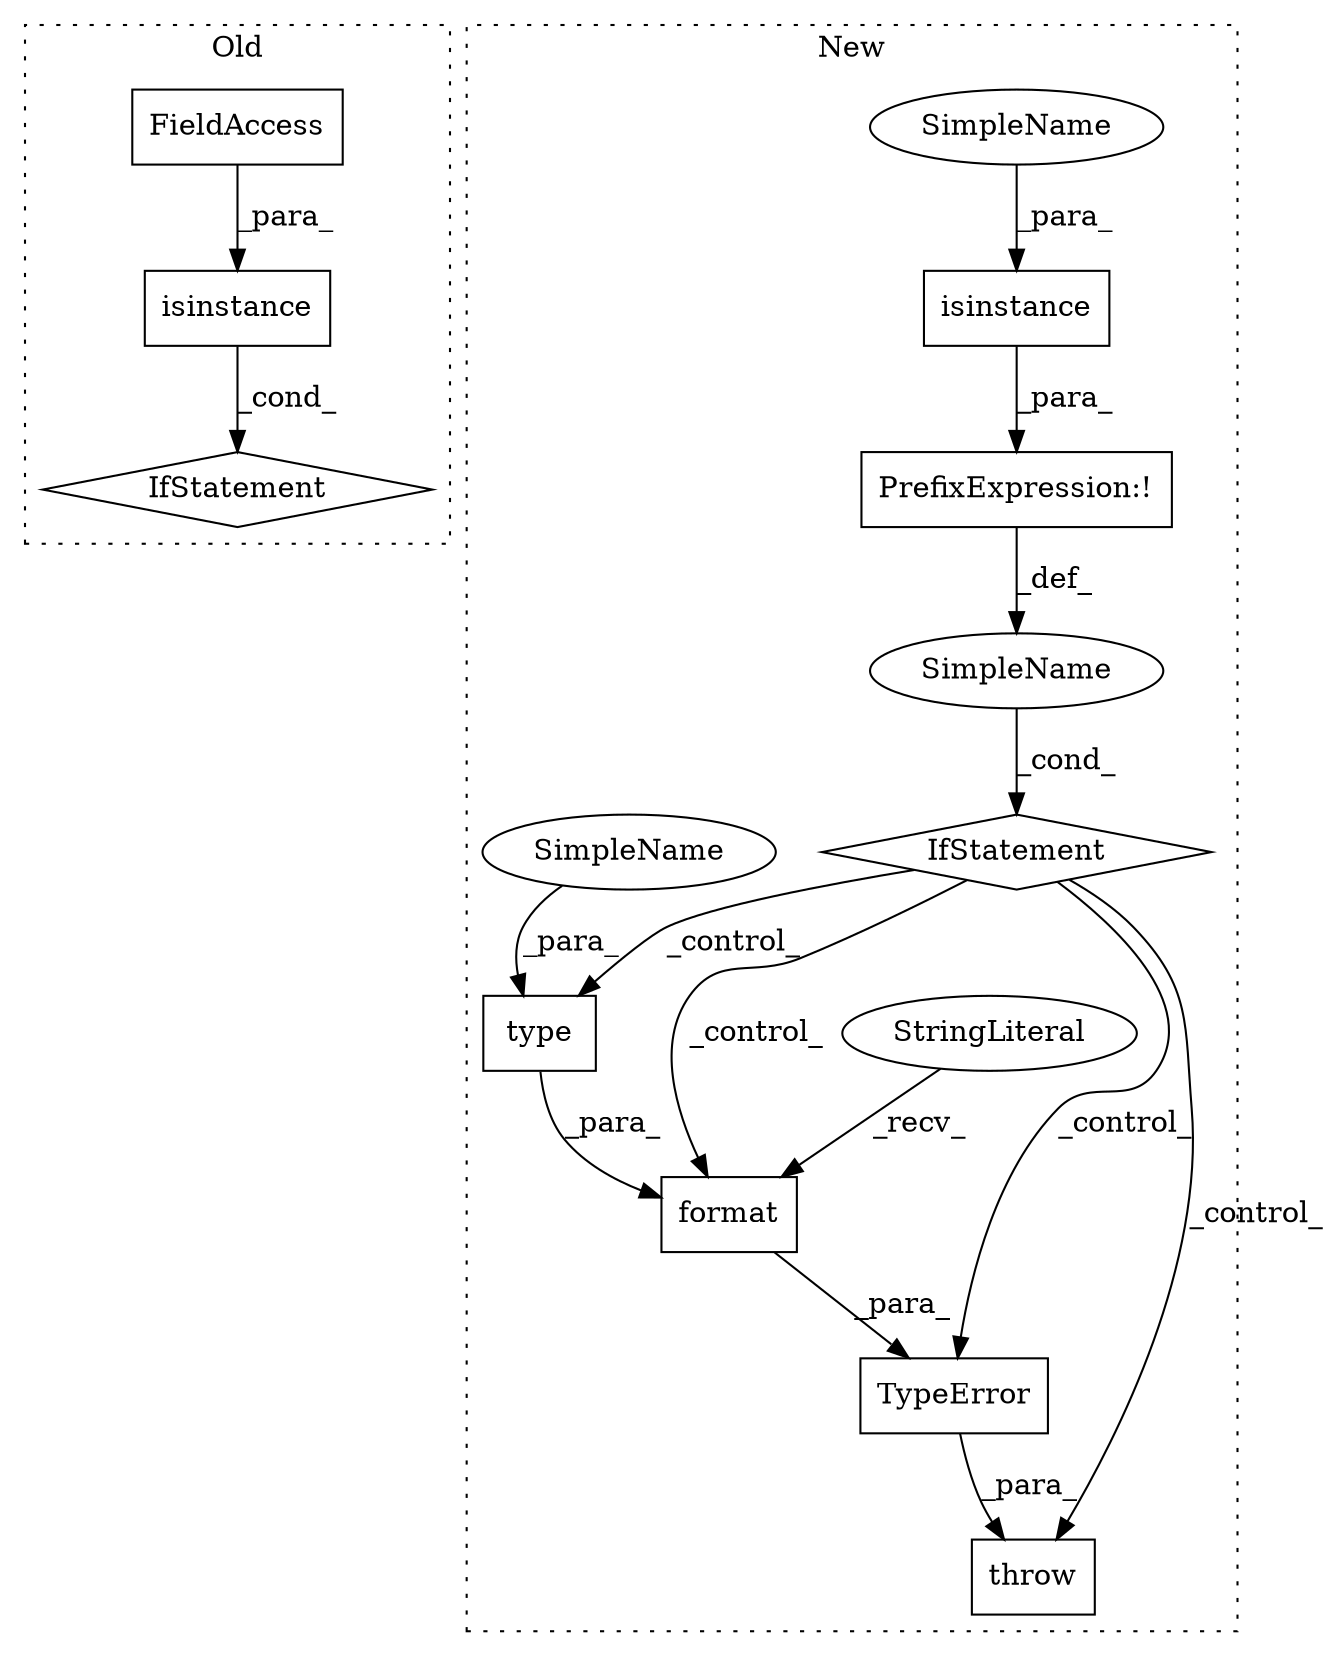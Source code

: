 digraph G {
subgraph cluster0 {
1 [label="isinstance" a="32" s="302,326" l="11,1" shape="box"];
3 [label="IfStatement" a="25" s="327" l="3" shape="diamond"];
12 [label="FieldAccess" a="22" s="317" l="9" shape="box"];
label = "Old";
style="dotted";
}
subgraph cluster1 {
2 [label="type" a="32" s="894,907" l="5,1" shape="box"];
4 [label="IfStatement" a="25" s="784,814" l="4,2" shape="diamond"];
5 [label="SimpleName" a="42" s="" l="" shape="ellipse"];
6 [label="throw" a="53" s="824" l="6" shape="box"];
7 [label="isinstance" a="32" s="789,813" l="11,1" shape="box"];
8 [label="PrefixExpression:!" a="38" s="788" l="1" shape="box"];
9 [label="format" a="32" s="887,908" l="7,1" shape="box"];
10 [label="StringLiteral" a="45" s="840" l="46" shape="ellipse"];
11 [label="TypeError" a="32" s="830,909" l="10,1" shape="box"];
13 [label="SimpleName" a="42" s="899" l="8" shape="ellipse"];
14 [label="SimpleName" a="42" s="800" l="8" shape="ellipse"];
label = "New";
style="dotted";
}
1 -> 3 [label="_cond_"];
2 -> 9 [label="_para_"];
4 -> 9 [label="_control_"];
4 -> 11 [label="_control_"];
4 -> 2 [label="_control_"];
4 -> 6 [label="_control_"];
5 -> 4 [label="_cond_"];
7 -> 8 [label="_para_"];
8 -> 5 [label="_def_"];
9 -> 11 [label="_para_"];
10 -> 9 [label="_recv_"];
11 -> 6 [label="_para_"];
12 -> 1 [label="_para_"];
13 -> 2 [label="_para_"];
14 -> 7 [label="_para_"];
}